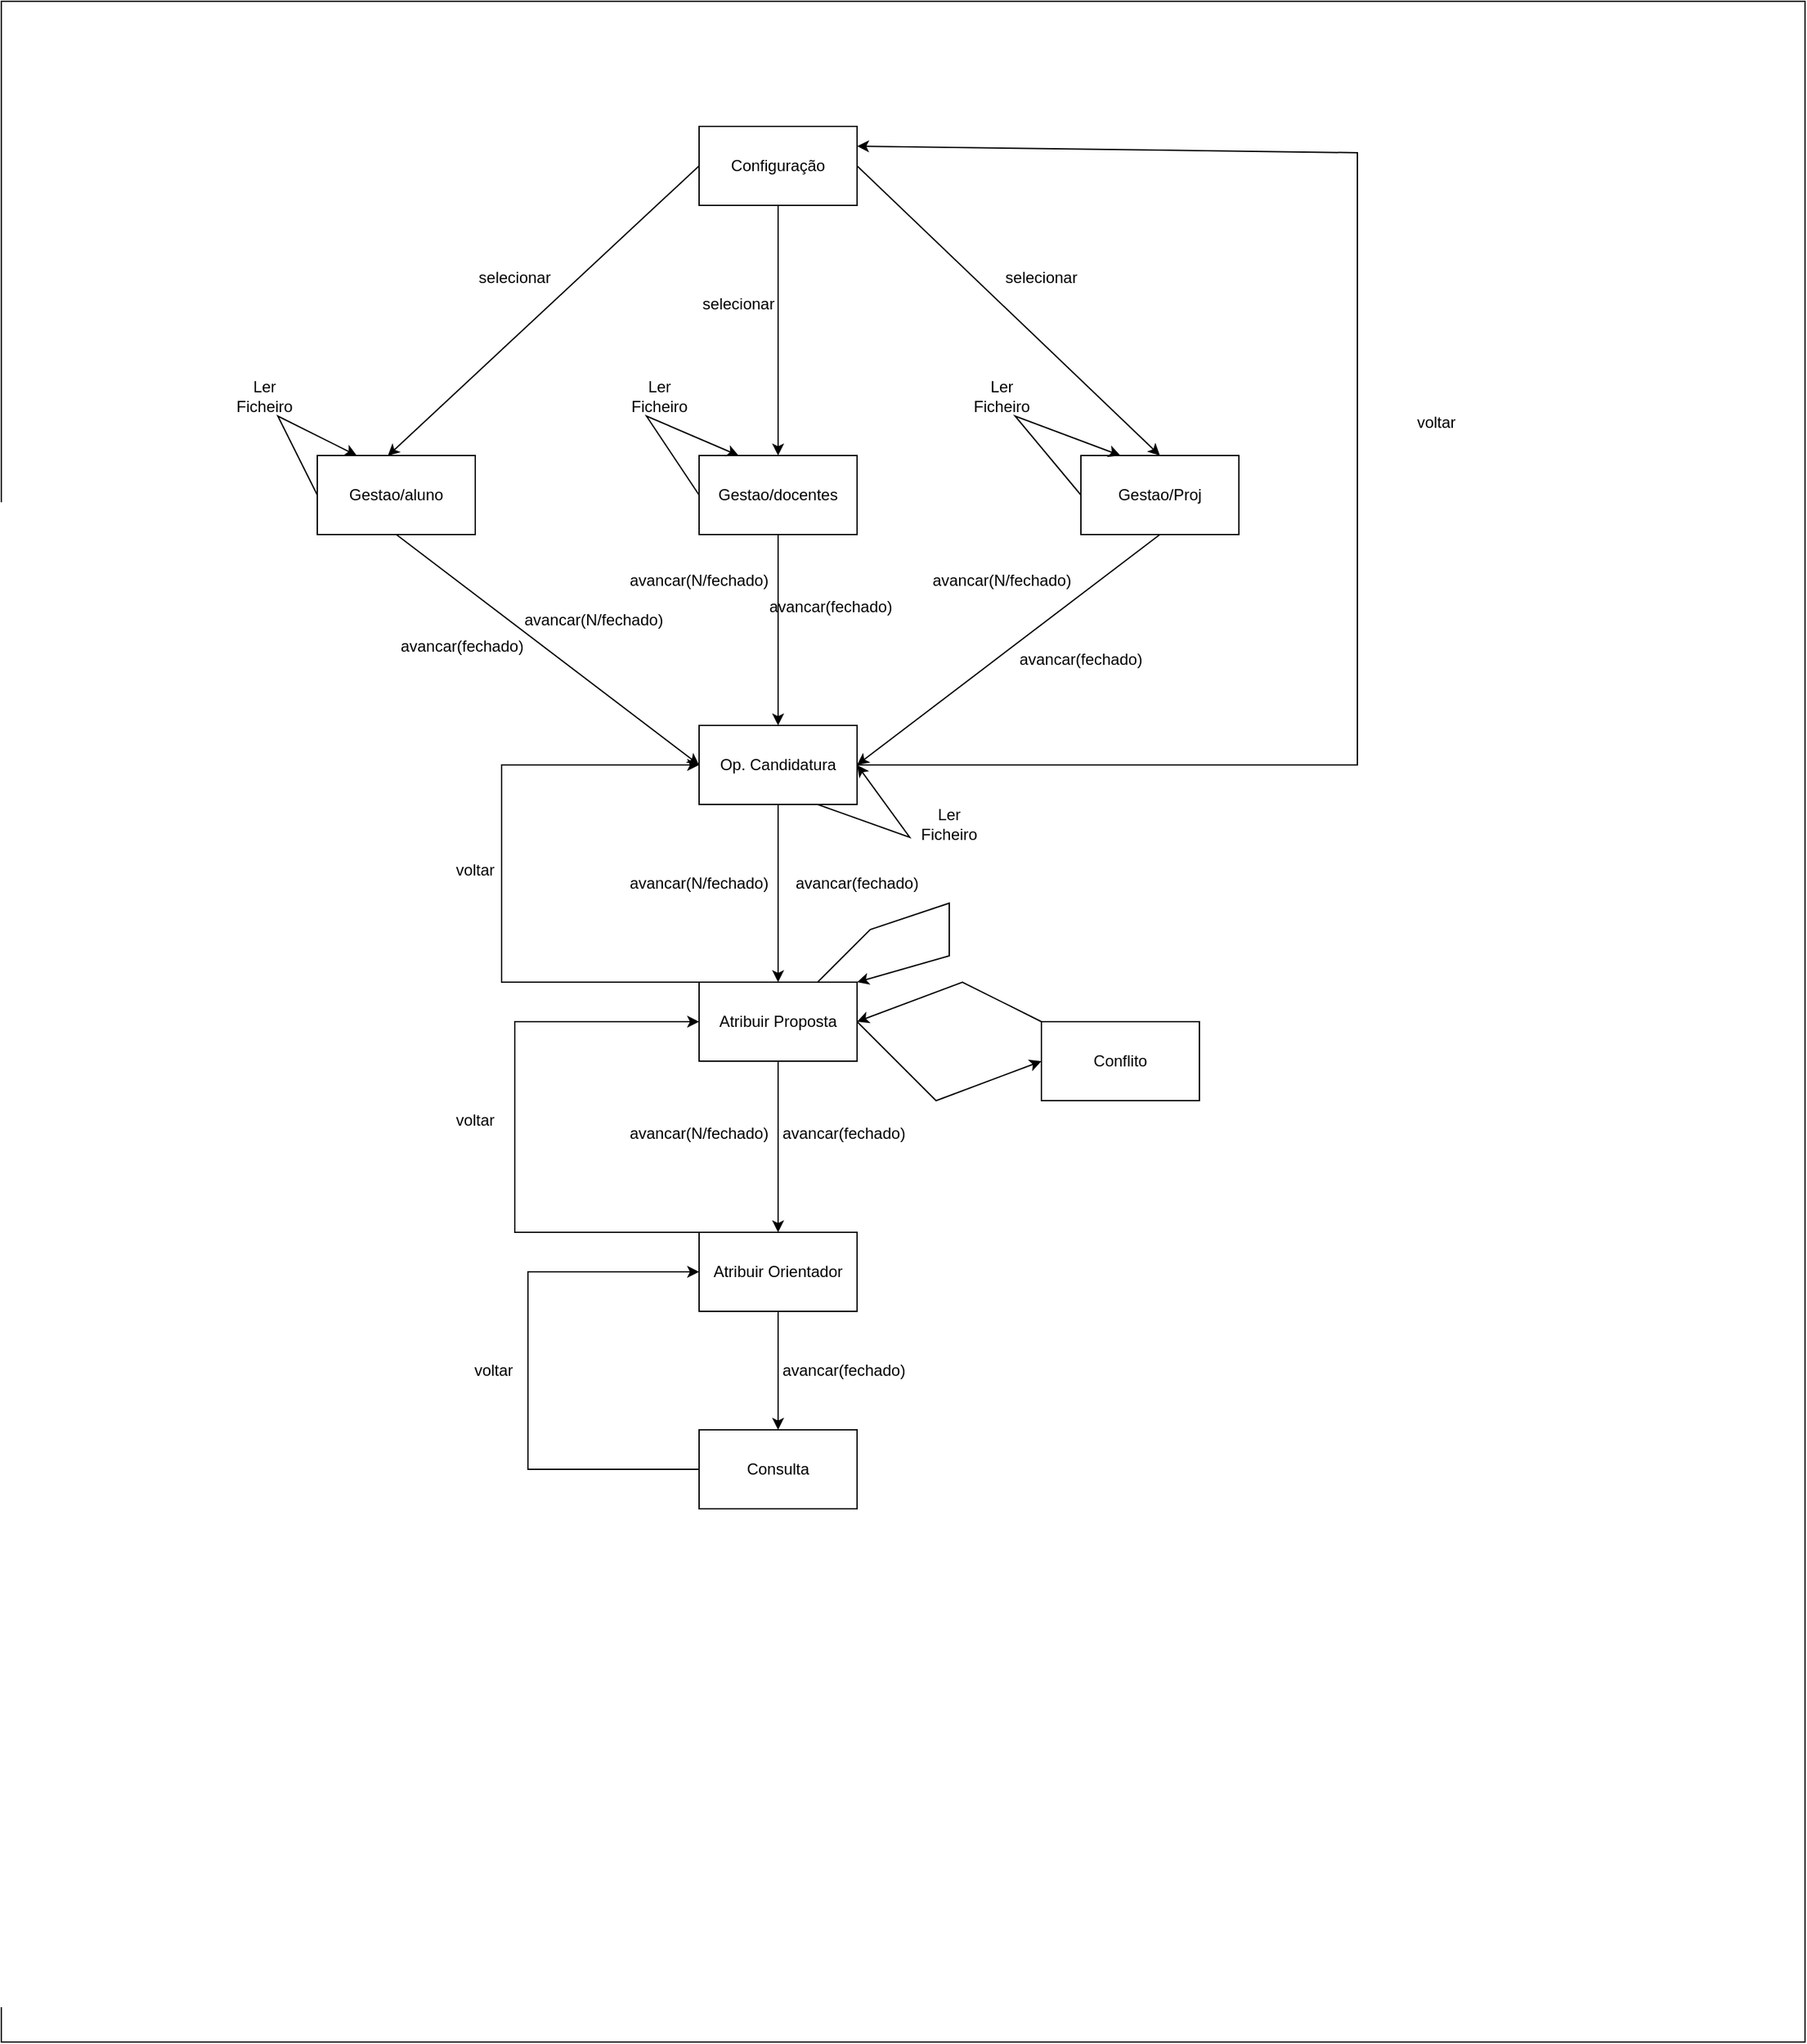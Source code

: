 <mxfile version="19.0.2" type="device"><diagram id="9KdZXLMUn5FB5k6ml8dd" name="Page-1"><mxGraphModel dx="1422" dy="1973" grid="1" gridSize="10" guides="1" tooltips="1" connect="1" arrows="1" fold="1" page="1" pageScale="1" pageWidth="827" pageHeight="1169" math="0" shadow="0"><root><mxCell id="0"/><mxCell id="1" parent="0"/><mxCell id="K5X1_AgQvr283brL0KL2-1" value="" style="rounded=0;whiteSpace=wrap;html=1;" parent="1" vertex="1"><mxGeometry x="10" y="-25" width="1370" height="1550" as="geometry"/></mxCell><mxCell id="K5X1_AgQvr283brL0KL2-2" value="Configuração" style="rounded=0;whiteSpace=wrap;html=1;" parent="1" vertex="1"><mxGeometry x="540" y="70" width="120" height="60" as="geometry"/></mxCell><mxCell id="K5X1_AgQvr283brL0KL2-3" value="Gestao/aluno" style="rounded=0;whiteSpace=wrap;html=1;" parent="1" vertex="1"><mxGeometry x="250" y="320" width="120" height="60" as="geometry"/></mxCell><mxCell id="K5X1_AgQvr283brL0KL2-4" value="Op. Candidatura" style="rounded=0;whiteSpace=wrap;html=1;" parent="1" vertex="1"><mxGeometry x="540" y="525" width="120" height="60" as="geometry"/></mxCell><mxCell id="K5X1_AgQvr283brL0KL2-5" value="Atribuir Proposta" style="rounded=0;whiteSpace=wrap;html=1;" parent="1" vertex="1"><mxGeometry x="540" y="720" width="120" height="60" as="geometry"/></mxCell><mxCell id="K5X1_AgQvr283brL0KL2-6" value="Gestao/Proj" style="rounded=0;whiteSpace=wrap;html=1;" parent="1" vertex="1"><mxGeometry x="830" y="320" width="120" height="60" as="geometry"/></mxCell><mxCell id="K5X1_AgQvr283brL0KL2-7" value="Atribuir Orientador" style="rounded=0;whiteSpace=wrap;html=1;" parent="1" vertex="1"><mxGeometry x="540" y="910" width="120" height="60" as="geometry"/></mxCell><mxCell id="K5X1_AgQvr283brL0KL2-8" value="Gestao/docentes" style="rounded=0;whiteSpace=wrap;html=1;" parent="1" vertex="1"><mxGeometry x="540" y="320" width="120" height="60" as="geometry"/></mxCell><mxCell id="K5X1_AgQvr283brL0KL2-9" value="Consulta" style="rounded=0;whiteSpace=wrap;html=1;" parent="1" vertex="1"><mxGeometry x="540" y="1060" width="120" height="60" as="geometry"/></mxCell><mxCell id="K5X1_AgQvr283brL0KL2-10" value="" style="endArrow=classic;html=1;rounded=0;exitX=0;exitY=0.5;exitDx=0;exitDy=0;entryX=0.446;entryY=0.005;entryDx=0;entryDy=0;entryPerimeter=0;" parent="1" source="K5X1_AgQvr283brL0KL2-2" target="K5X1_AgQvr283brL0KL2-3" edge="1"><mxGeometry width="50" height="50" relative="1" as="geometry"><mxPoint x="450" y="210" as="sourcePoint"/><mxPoint x="500" y="160" as="targetPoint"/></mxGeometry></mxCell><mxCell id="K5X1_AgQvr283brL0KL2-11" value="" style="endArrow=classic;html=1;rounded=0;exitX=0.5;exitY=1;exitDx=0;exitDy=0;entryX=0.5;entryY=0;entryDx=0;entryDy=0;" parent="1" source="K5X1_AgQvr283brL0KL2-2" target="K5X1_AgQvr283brL0KL2-8" edge="1"><mxGeometry width="50" height="50" relative="1" as="geometry"><mxPoint x="606.48" y="170" as="sourcePoint"/><mxPoint x="370" y="390.3" as="targetPoint"/></mxGeometry></mxCell><mxCell id="K5X1_AgQvr283brL0KL2-12" value="" style="endArrow=classic;html=1;rounded=0;exitX=1;exitY=0.5;exitDx=0;exitDy=0;entryX=0.5;entryY=0;entryDx=0;entryDy=0;" parent="1" source="K5X1_AgQvr283brL0KL2-2" target="K5X1_AgQvr283brL0KL2-6" edge="1"><mxGeometry width="50" height="50" relative="1" as="geometry"><mxPoint x="1016.48" y="120" as="sourcePoint"/><mxPoint x="780" y="340.3" as="targetPoint"/></mxGeometry></mxCell><mxCell id="K5X1_AgQvr283brL0KL2-13" value="" style="endArrow=classic;html=1;rounded=0;exitX=0.5;exitY=1;exitDx=0;exitDy=0;entryX=0.5;entryY=0;entryDx=0;entryDy=0;" parent="1" source="K5X1_AgQvr283brL0KL2-8" target="K5X1_AgQvr283brL0KL2-4" edge="1"><mxGeometry width="50" height="50" relative="1" as="geometry"><mxPoint x="590" y="410" as="sourcePoint"/><mxPoint x="590" y="600" as="targetPoint"/></mxGeometry></mxCell><mxCell id="K5X1_AgQvr283brL0KL2-14" value="" style="endArrow=classic;html=1;rounded=0;exitX=0.5;exitY=1;exitDx=0;exitDy=0;entryX=0;entryY=0.5;entryDx=0;entryDy=0;" parent="1" source="K5X1_AgQvr283brL0KL2-3" target="K5X1_AgQvr283brL0KL2-4" edge="1"><mxGeometry width="50" height="50" relative="1" as="geometry"><mxPoint x="330" y="390" as="sourcePoint"/><mxPoint x="330" y="535" as="targetPoint"/></mxGeometry></mxCell><mxCell id="K5X1_AgQvr283brL0KL2-15" value="" style="endArrow=classic;html=1;rounded=0;exitX=0.5;exitY=1;exitDx=0;exitDy=0;entryX=1;entryY=0.5;entryDx=0;entryDy=0;" parent="1" source="K5X1_AgQvr283brL0KL2-6" target="K5X1_AgQvr283brL0KL2-4" edge="1"><mxGeometry width="50" height="50" relative="1" as="geometry"><mxPoint x="800" y="410" as="sourcePoint"/><mxPoint x="1030" y="585" as="targetPoint"/></mxGeometry></mxCell><mxCell id="K5X1_AgQvr283brL0KL2-16" value="" style="endArrow=classic;html=1;rounded=0;exitX=0.5;exitY=1;exitDx=0;exitDy=0;entryX=0.5;entryY=0;entryDx=0;entryDy=0;" parent="1" source="K5X1_AgQvr283brL0KL2-4" target="K5X1_AgQvr283brL0KL2-5" edge="1"><mxGeometry width="50" height="50" relative="1" as="geometry"><mxPoint x="590" y="575" as="sourcePoint"/><mxPoint x="590" y="720" as="targetPoint"/></mxGeometry></mxCell><mxCell id="K5X1_AgQvr283brL0KL2-17" value="" style="endArrow=classic;html=1;rounded=0;exitX=0.5;exitY=1;exitDx=0;exitDy=0;entryX=0.5;entryY=0;entryDx=0;entryDy=0;" parent="1" source="K5X1_AgQvr283brL0KL2-5" target="K5X1_AgQvr283brL0KL2-7" edge="1"><mxGeometry width="50" height="50" relative="1" as="geometry"><mxPoint x="599.41" y="820" as="sourcePoint"/><mxPoint x="599" y="910" as="targetPoint"/></mxGeometry></mxCell><mxCell id="K5X1_AgQvr283brL0KL2-18" value="" style="endArrow=classic;html=1;rounded=0;exitX=0.5;exitY=1;exitDx=0;exitDy=0;entryX=0.5;entryY=0;entryDx=0;entryDy=0;" parent="1" source="K5X1_AgQvr283brL0KL2-7" target="K5X1_AgQvr283brL0KL2-9" edge="1"><mxGeometry width="50" height="50" relative="1" as="geometry"><mxPoint x="570" y="1010" as="sourcePoint"/><mxPoint x="570" y="1140" as="targetPoint"/></mxGeometry></mxCell><mxCell id="K5X1_AgQvr283brL0KL2-19" value="selecionar" style="text;html=1;strokeColor=none;fillColor=none;align=center;verticalAlign=middle;whiteSpace=wrap;rounded=0;" parent="1" vertex="1"><mxGeometry x="370" y="170" width="60" height="30" as="geometry"/></mxCell><mxCell id="K5X1_AgQvr283brL0KL2-20" value="selecionar" style="text;html=1;strokeColor=none;fillColor=none;align=center;verticalAlign=middle;whiteSpace=wrap;rounded=0;" parent="1" vertex="1"><mxGeometry x="540" y="190" width="60" height="30" as="geometry"/></mxCell><mxCell id="K5X1_AgQvr283brL0KL2-21" value="selecionar" style="text;html=1;strokeColor=none;fillColor=none;align=center;verticalAlign=middle;whiteSpace=wrap;rounded=0;" parent="1" vertex="1"><mxGeometry x="770" y="170" width="60" height="30" as="geometry"/></mxCell><mxCell id="K5X1_AgQvr283brL0KL2-22" value="avancar(fechado)" style="text;html=1;strokeColor=none;fillColor=none;align=center;verticalAlign=middle;whiteSpace=wrap;rounded=0;" parent="1" vertex="1"><mxGeometry x="800" y="460" width="60" height="30" as="geometry"/></mxCell><mxCell id="K5X1_AgQvr283brL0KL2-23" value="avancar(fechado)" style="text;html=1;strokeColor=none;fillColor=none;align=center;verticalAlign=middle;whiteSpace=wrap;rounded=0;" parent="1" vertex="1"><mxGeometry x="610" y="420" width="60" height="30" as="geometry"/></mxCell><mxCell id="K5X1_AgQvr283brL0KL2-24" value="avancar(fechado)" style="text;html=1;strokeColor=none;fillColor=none;align=center;verticalAlign=middle;whiteSpace=wrap;rounded=0;" parent="1" vertex="1"><mxGeometry x="330" y="450" width="60" height="30" as="geometry"/></mxCell><mxCell id="K5X1_AgQvr283brL0KL2-25" value="avancar(fechado)" style="text;html=1;strokeColor=none;fillColor=none;align=center;verticalAlign=middle;whiteSpace=wrap;rounded=0;" parent="1" vertex="1"><mxGeometry x="630" y="630" width="60" height="30" as="geometry"/></mxCell><mxCell id="K5X1_AgQvr283brL0KL2-26" value="avancar(fechado)" style="text;html=1;strokeColor=none;fillColor=none;align=center;verticalAlign=middle;whiteSpace=wrap;rounded=0;" parent="1" vertex="1"><mxGeometry x="620" y="820" width="60" height="30" as="geometry"/></mxCell><mxCell id="K5X1_AgQvr283brL0KL2-27" value="avancar(fechado)" style="text;html=1;strokeColor=none;fillColor=none;align=center;verticalAlign=middle;whiteSpace=wrap;rounded=0;" parent="1" vertex="1"><mxGeometry x="620" y="1000" width="60" height="30" as="geometry"/></mxCell><mxCell id="K5X1_AgQvr283brL0KL2-28" value="avancar(N/fechado)" style="text;html=1;strokeColor=none;fillColor=none;align=center;verticalAlign=middle;whiteSpace=wrap;rounded=0;" parent="1" vertex="1"><mxGeometry x="430" y="430" width="60" height="30" as="geometry"/></mxCell><mxCell id="K5X1_AgQvr283brL0KL2-29" value="avancar(N/fechado)" style="text;html=1;strokeColor=none;fillColor=none;align=center;verticalAlign=middle;whiteSpace=wrap;rounded=0;" parent="1" vertex="1"><mxGeometry x="510" y="400" width="60" height="30" as="geometry"/></mxCell><mxCell id="K5X1_AgQvr283brL0KL2-30" value="avancar(N/fechado)" style="text;html=1;strokeColor=none;fillColor=none;align=center;verticalAlign=middle;whiteSpace=wrap;rounded=0;" parent="1" vertex="1"><mxGeometry x="740" y="400" width="60" height="30" as="geometry"/></mxCell><mxCell id="K5X1_AgQvr283brL0KL2-31" value="avancar(N/fechado)" style="text;html=1;strokeColor=none;fillColor=none;align=center;verticalAlign=middle;whiteSpace=wrap;rounded=0;" parent="1" vertex="1"><mxGeometry x="510" y="630" width="60" height="30" as="geometry"/></mxCell><mxCell id="K5X1_AgQvr283brL0KL2-32" value="avancar(N/fechado)" style="text;html=1;strokeColor=none;fillColor=none;align=center;verticalAlign=middle;whiteSpace=wrap;rounded=0;" parent="1" vertex="1"><mxGeometry x="510" y="820" width="60" height="30" as="geometry"/></mxCell><mxCell id="K5X1_AgQvr283brL0KL2-34" value="" style="endArrow=classic;html=1;rounded=0;entryX=0;entryY=0.5;entryDx=0;entryDy=0;exitX=0;exitY=0.5;exitDx=0;exitDy=0;" parent="1" source="K5X1_AgQvr283brL0KL2-9" target="K5X1_AgQvr283brL0KL2-7" edge="1"><mxGeometry width="50" height="50" relative="1" as="geometry"><mxPoint x="400" y="1110" as="sourcePoint"/><mxPoint x="450" y="1060" as="targetPoint"/><Array as="points"><mxPoint x="410" y="1090"/><mxPoint x="410" y="940"/></Array></mxGeometry></mxCell><mxCell id="K5X1_AgQvr283brL0KL2-36" value="" style="endArrow=classic;html=1;rounded=0;entryX=0;entryY=0.5;entryDx=0;entryDy=0;exitX=0;exitY=0;exitDx=0;exitDy=0;" parent="1" source="K5X1_AgQvr283brL0KL2-7" target="K5X1_AgQvr283brL0KL2-5" edge="1"><mxGeometry width="50" height="50" relative="1" as="geometry"><mxPoint x="530" y="900" as="sourcePoint"/><mxPoint x="530" y="750" as="targetPoint"/><Array as="points"><mxPoint x="400" y="910"/><mxPoint x="400" y="750"/></Array></mxGeometry></mxCell><mxCell id="K5X1_AgQvr283brL0KL2-37" value="" style="endArrow=classic;html=1;rounded=0;entryX=0;entryY=0.5;entryDx=0;entryDy=0;exitX=0;exitY=0;exitDx=0;exitDy=0;" parent="1" source="K5X1_AgQvr283brL0KL2-5" target="K5X1_AgQvr283brL0KL2-4" edge="1"><mxGeometry width="50" height="50" relative="1" as="geometry"><mxPoint x="500" y="730" as="sourcePoint"/><mxPoint x="500" y="570" as="targetPoint"/><Array as="points"><mxPoint x="390" y="720"/><mxPoint x="390" y="555"/></Array></mxGeometry></mxCell><mxCell id="K5X1_AgQvr283brL0KL2-50" value="voltar" style="text;html=1;strokeColor=none;fillColor=none;align=center;verticalAlign=middle;whiteSpace=wrap;rounded=0;" parent="1" vertex="1"><mxGeometry x="340" y="620" width="60" height="30" as="geometry"/></mxCell><mxCell id="K5X1_AgQvr283brL0KL2-51" value="voltar" style="text;html=1;strokeColor=none;fillColor=none;align=center;verticalAlign=middle;whiteSpace=wrap;rounded=0;" parent="1" vertex="1"><mxGeometry x="340" y="810" width="60" height="30" as="geometry"/></mxCell><mxCell id="K5X1_AgQvr283brL0KL2-52" value="voltar" style="text;html=1;strokeColor=none;fillColor=none;align=center;verticalAlign=middle;whiteSpace=wrap;rounded=0;" parent="1" vertex="1"><mxGeometry x="354" y="1000" width="60" height="30" as="geometry"/></mxCell><mxCell id="5FaEl5x4l35ibADM9EI4-1" value="" style="endArrow=classic;html=1;rounded=0;exitX=1;exitY=0.5;exitDx=0;exitDy=0;entryX=1;entryY=0.25;entryDx=0;entryDy=0;" parent="1" source="K5X1_AgQvr283brL0KL2-4" target="K5X1_AgQvr283brL0KL2-2" edge="1"><mxGeometry width="50" height="50" relative="1" as="geometry"><mxPoint x="880" y="590" as="sourcePoint"/><mxPoint x="930" y="540" as="targetPoint"/><Array as="points"><mxPoint x="1040" y="555"/><mxPoint x="1040" y="90"/></Array></mxGeometry></mxCell><mxCell id="5FaEl5x4l35ibADM9EI4-2" value="voltar" style="text;html=1;strokeColor=none;fillColor=none;align=center;verticalAlign=middle;whiteSpace=wrap;rounded=0;" parent="1" vertex="1"><mxGeometry x="1070" y="280" width="60" height="30" as="geometry"/></mxCell><mxCell id="5FaEl5x4l35ibADM9EI4-3" value="" style="endArrow=classic;html=1;rounded=0;exitX=0;exitY=0.5;exitDx=0;exitDy=0;entryX=0.25;entryY=0;entryDx=0;entryDy=0;" parent="1" source="K5X1_AgQvr283brL0KL2-3" target="K5X1_AgQvr283brL0KL2-3" edge="1"><mxGeometry width="50" height="50" relative="1" as="geometry"><mxPoint x="110" y="320" as="sourcePoint"/><mxPoint x="160" y="270" as="targetPoint"/><Array as="points"><mxPoint x="220" y="290"/></Array></mxGeometry></mxCell><mxCell id="5FaEl5x4l35ibADM9EI4-4" value="Ler Ficheiro" style="text;html=1;strokeColor=none;fillColor=none;align=center;verticalAlign=middle;whiteSpace=wrap;rounded=0;" parent="1" vertex="1"><mxGeometry x="180" y="260" width="60" height="30" as="geometry"/></mxCell><mxCell id="5FaEl5x4l35ibADM9EI4-5" value="" style="endArrow=classic;html=1;rounded=0;exitX=0;exitY=0.5;exitDx=0;exitDy=0;entryX=0.25;entryY=0;entryDx=0;entryDy=0;" parent="1" source="K5X1_AgQvr283brL0KL2-8" target="K5X1_AgQvr283brL0KL2-8" edge="1"><mxGeometry width="50" height="50" relative="1" as="geometry"><mxPoint x="530" y="350" as="sourcePoint"/><mxPoint x="560" y="320" as="targetPoint"/><Array as="points"><mxPoint x="500" y="290"/></Array></mxGeometry></mxCell><mxCell id="5FaEl5x4l35ibADM9EI4-7" value="Ler Ficheiro" style="text;html=1;strokeColor=none;fillColor=none;align=center;verticalAlign=middle;whiteSpace=wrap;rounded=0;" parent="1" vertex="1"><mxGeometry x="480" y="260" width="60" height="30" as="geometry"/></mxCell><mxCell id="5FaEl5x4l35ibADM9EI4-8" value="" style="endArrow=classic;html=1;rounded=0;exitX=0;exitY=0.5;exitDx=0;exitDy=0;entryX=0.25;entryY=0;entryDx=0;entryDy=0;" parent="1" source="K5X1_AgQvr283brL0KL2-6" target="K5X1_AgQvr283brL0KL2-6" edge="1"><mxGeometry width="50" height="50" relative="1" as="geometry"><mxPoint x="810" y="340" as="sourcePoint"/><mxPoint x="840" y="310" as="targetPoint"/><Array as="points"><mxPoint x="780" y="290"/></Array></mxGeometry></mxCell><mxCell id="5FaEl5x4l35ibADM9EI4-9" value="Ler Ficheiro" style="text;html=1;strokeColor=none;fillColor=none;align=center;verticalAlign=middle;whiteSpace=wrap;rounded=0;" parent="1" vertex="1"><mxGeometry x="740" y="260" width="60" height="30" as="geometry"/></mxCell><mxCell id="5FaEl5x4l35ibADM9EI4-10" value="" style="endArrow=classic;html=1;rounded=0;exitX=0.75;exitY=1;exitDx=0;exitDy=0;entryX=1;entryY=0.5;entryDx=0;entryDy=0;" parent="1" source="K5X1_AgQvr283brL0KL2-4" target="K5X1_AgQvr283brL0KL2-4" edge="1"><mxGeometry width="50" height="50" relative="1" as="geometry"><mxPoint x="750" y="670" as="sourcePoint"/><mxPoint x="800" y="620" as="targetPoint"/><Array as="points"><mxPoint x="700" y="610"/></Array></mxGeometry></mxCell><mxCell id="5FaEl5x4l35ibADM9EI4-11" value="Ler Ficheiro" style="text;html=1;strokeColor=none;fillColor=none;align=center;verticalAlign=middle;whiteSpace=wrap;rounded=0;" parent="1" vertex="1"><mxGeometry x="700" y="585" width="60" height="30" as="geometry"/></mxCell><mxCell id="XDvZr9iaYBeKyfMORbKL-1" value="Conflito" style="rounded=0;whiteSpace=wrap;html=1;" vertex="1" parent="1"><mxGeometry x="800" y="750" width="120" height="60" as="geometry"/></mxCell><mxCell id="XDvZr9iaYBeKyfMORbKL-2" value="" style="endArrow=classic;html=1;rounded=0;exitX=1;exitY=0.5;exitDx=0;exitDy=0;entryX=0;entryY=0.5;entryDx=0;entryDy=0;" edge="1" parent="1" source="K5X1_AgQvr283brL0KL2-5" target="XDvZr9iaYBeKyfMORbKL-1"><mxGeometry width="50" height="50" relative="1" as="geometry"><mxPoint x="730" y="800" as="sourcePoint"/><mxPoint x="780" y="750" as="targetPoint"/><Array as="points"><mxPoint x="720" y="810"/></Array></mxGeometry></mxCell><mxCell id="XDvZr9iaYBeKyfMORbKL-3" value="" style="endArrow=classic;html=1;rounded=0;exitX=0;exitY=0;exitDx=0;exitDy=0;entryX=1;entryY=0.5;entryDx=0;entryDy=0;" edge="1" parent="1" source="XDvZr9iaYBeKyfMORbKL-1" target="K5X1_AgQvr283brL0KL2-5"><mxGeometry width="50" height="50" relative="1" as="geometry"><mxPoint x="670" y="700" as="sourcePoint"/><mxPoint x="810" y="730" as="targetPoint"/><Array as="points"><mxPoint x="740" y="720"/></Array></mxGeometry></mxCell><mxCell id="XDvZr9iaYBeKyfMORbKL-4" value="" style="endArrow=classic;html=1;rounded=0;exitX=0.75;exitY=0;exitDx=0;exitDy=0;entryX=1;entryY=0;entryDx=0;entryDy=0;" edge="1" parent="1" source="K5X1_AgQvr283brL0KL2-5" target="K5X1_AgQvr283brL0KL2-5"><mxGeometry width="50" height="50" relative="1" as="geometry"><mxPoint x="760" y="690" as="sourcePoint"/><mxPoint x="810" y="640" as="targetPoint"/><Array as="points"><mxPoint x="670" y="680"/><mxPoint x="730" y="660"/><mxPoint x="730" y="700"/></Array></mxGeometry></mxCell></root></mxGraphModel></diagram></mxfile>